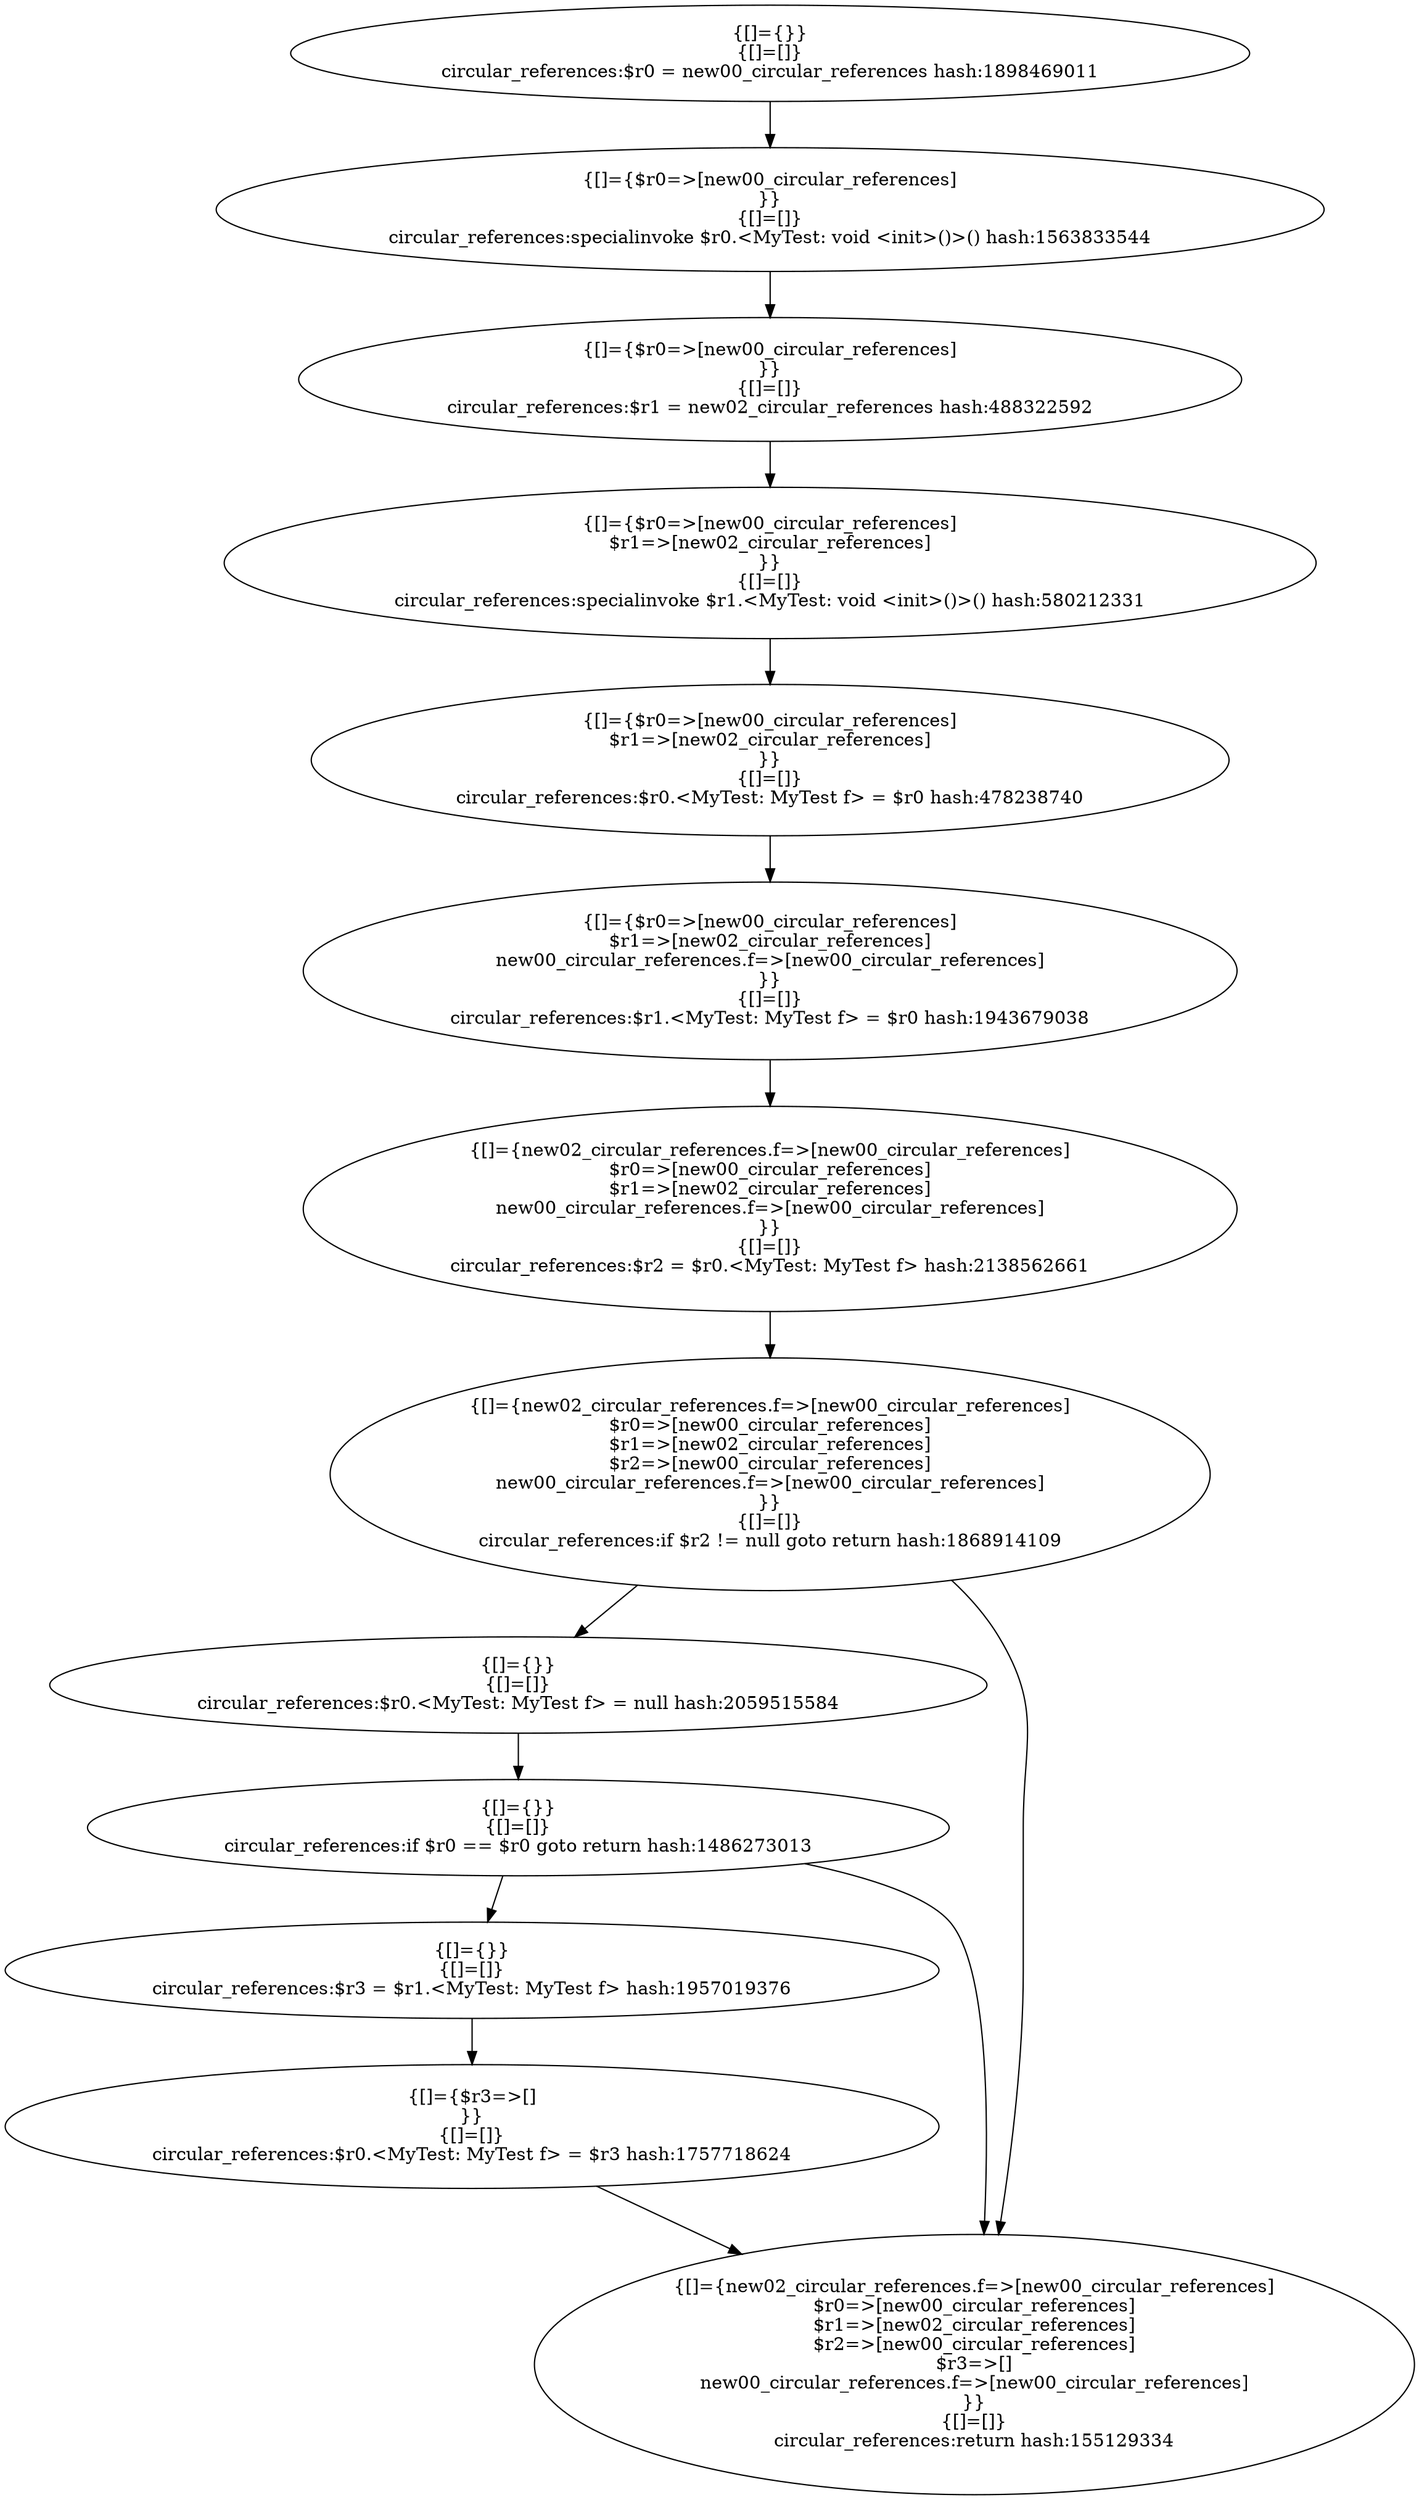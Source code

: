 digraph "./target2-mine/MyTest.circular_references" {
    "{[]={}}
{[]=[]}
circular_references:$r0 = new00_circular_references hash:1898469011";
    "{[]={$r0=>[new00_circular_references]
}}
{[]=[]}
circular_references:specialinvoke $r0.<MyTest: void <init>()>() hash:1563833544";
    "{[]={$r0=>[new00_circular_references]
}}
{[]=[]}
circular_references:$r1 = new02_circular_references hash:488322592";
    "{[]={$r0=>[new00_circular_references]
$r1=>[new02_circular_references]
}}
{[]=[]}
circular_references:specialinvoke $r1.<MyTest: void <init>()>() hash:580212331";
    "{[]={$r0=>[new00_circular_references]
$r1=>[new02_circular_references]
}}
{[]=[]}
circular_references:$r0.<MyTest: MyTest f> = $r0 hash:478238740";
    "{[]={$r0=>[new00_circular_references]
$r1=>[new02_circular_references]
new00_circular_references.f=>[new00_circular_references]
}}
{[]=[]}
circular_references:$r1.<MyTest: MyTest f> = $r0 hash:1943679038";
    "{[]={new02_circular_references.f=>[new00_circular_references]
$r0=>[new00_circular_references]
$r1=>[new02_circular_references]
new00_circular_references.f=>[new00_circular_references]
}}
{[]=[]}
circular_references:$r2 = $r0.<MyTest: MyTest f> hash:2138562661";
    "{[]={new02_circular_references.f=>[new00_circular_references]
$r0=>[new00_circular_references]
$r1=>[new02_circular_references]
$r2=>[new00_circular_references]
new00_circular_references.f=>[new00_circular_references]
}}
{[]=[]}
circular_references:if $r2 != null goto return hash:1868914109";
    "{[]={}}
{[]=[]}
circular_references:$r0.<MyTest: MyTest f> = null hash:2059515584";
    "{[]={}}
{[]=[]}
circular_references:if $r0 == $r0 goto return hash:1486273013";
    "{[]={}}
{[]=[]}
circular_references:$r3 = $r1.<MyTest: MyTest f> hash:1957019376";
    "{[]={$r3=>[]
}}
{[]=[]}
circular_references:$r0.<MyTest: MyTest f> = $r3 hash:1757718624";
    "{[]={new02_circular_references.f=>[new00_circular_references]
$r0=>[new00_circular_references]
$r1=>[new02_circular_references]
$r2=>[new00_circular_references]
$r3=>[]
new00_circular_references.f=>[new00_circular_references]
}}
{[]=[]}
circular_references:return hash:155129334";
    "{[]={}}
{[]=[]}
circular_references:$r0 = new00_circular_references hash:1898469011"->"{[]={$r0=>[new00_circular_references]
}}
{[]=[]}
circular_references:specialinvoke $r0.<MyTest: void <init>()>() hash:1563833544";
    "{[]={$r0=>[new00_circular_references]
}}
{[]=[]}
circular_references:specialinvoke $r0.<MyTest: void <init>()>() hash:1563833544"->"{[]={$r0=>[new00_circular_references]
}}
{[]=[]}
circular_references:$r1 = new02_circular_references hash:488322592";
    "{[]={$r0=>[new00_circular_references]
}}
{[]=[]}
circular_references:$r1 = new02_circular_references hash:488322592"->"{[]={$r0=>[new00_circular_references]
$r1=>[new02_circular_references]
}}
{[]=[]}
circular_references:specialinvoke $r1.<MyTest: void <init>()>() hash:580212331";
    "{[]={$r0=>[new00_circular_references]
$r1=>[new02_circular_references]
}}
{[]=[]}
circular_references:specialinvoke $r1.<MyTest: void <init>()>() hash:580212331"->"{[]={$r0=>[new00_circular_references]
$r1=>[new02_circular_references]
}}
{[]=[]}
circular_references:$r0.<MyTest: MyTest f> = $r0 hash:478238740";
    "{[]={$r0=>[new00_circular_references]
$r1=>[new02_circular_references]
}}
{[]=[]}
circular_references:$r0.<MyTest: MyTest f> = $r0 hash:478238740"->"{[]={$r0=>[new00_circular_references]
$r1=>[new02_circular_references]
new00_circular_references.f=>[new00_circular_references]
}}
{[]=[]}
circular_references:$r1.<MyTest: MyTest f> = $r0 hash:1943679038";
    "{[]={$r0=>[new00_circular_references]
$r1=>[new02_circular_references]
new00_circular_references.f=>[new00_circular_references]
}}
{[]=[]}
circular_references:$r1.<MyTest: MyTest f> = $r0 hash:1943679038"->"{[]={new02_circular_references.f=>[new00_circular_references]
$r0=>[new00_circular_references]
$r1=>[new02_circular_references]
new00_circular_references.f=>[new00_circular_references]
}}
{[]=[]}
circular_references:$r2 = $r0.<MyTest: MyTest f> hash:2138562661";
    "{[]={new02_circular_references.f=>[new00_circular_references]
$r0=>[new00_circular_references]
$r1=>[new02_circular_references]
new00_circular_references.f=>[new00_circular_references]
}}
{[]=[]}
circular_references:$r2 = $r0.<MyTest: MyTest f> hash:2138562661"->"{[]={new02_circular_references.f=>[new00_circular_references]
$r0=>[new00_circular_references]
$r1=>[new02_circular_references]
$r2=>[new00_circular_references]
new00_circular_references.f=>[new00_circular_references]
}}
{[]=[]}
circular_references:if $r2 != null goto return hash:1868914109";
    "{[]={new02_circular_references.f=>[new00_circular_references]
$r0=>[new00_circular_references]
$r1=>[new02_circular_references]
$r2=>[new00_circular_references]
new00_circular_references.f=>[new00_circular_references]
}}
{[]=[]}
circular_references:if $r2 != null goto return hash:1868914109"->"{[]={}}
{[]=[]}
circular_references:$r0.<MyTest: MyTest f> = null hash:2059515584";
    "{[]={new02_circular_references.f=>[new00_circular_references]
$r0=>[new00_circular_references]
$r1=>[new02_circular_references]
$r2=>[new00_circular_references]
new00_circular_references.f=>[new00_circular_references]
}}
{[]=[]}
circular_references:if $r2 != null goto return hash:1868914109"->"{[]={new02_circular_references.f=>[new00_circular_references]
$r0=>[new00_circular_references]
$r1=>[new02_circular_references]
$r2=>[new00_circular_references]
$r3=>[]
new00_circular_references.f=>[new00_circular_references]
}}
{[]=[]}
circular_references:return hash:155129334";
    "{[]={}}
{[]=[]}
circular_references:$r0.<MyTest: MyTest f> = null hash:2059515584"->"{[]={}}
{[]=[]}
circular_references:if $r0 == $r0 goto return hash:1486273013";
    "{[]={}}
{[]=[]}
circular_references:if $r0 == $r0 goto return hash:1486273013"->"{[]={}}
{[]=[]}
circular_references:$r3 = $r1.<MyTest: MyTest f> hash:1957019376";
    "{[]={}}
{[]=[]}
circular_references:if $r0 == $r0 goto return hash:1486273013"->"{[]={new02_circular_references.f=>[new00_circular_references]
$r0=>[new00_circular_references]
$r1=>[new02_circular_references]
$r2=>[new00_circular_references]
$r3=>[]
new00_circular_references.f=>[new00_circular_references]
}}
{[]=[]}
circular_references:return hash:155129334";
    "{[]={}}
{[]=[]}
circular_references:$r3 = $r1.<MyTest: MyTest f> hash:1957019376"->"{[]={$r3=>[]
}}
{[]=[]}
circular_references:$r0.<MyTest: MyTest f> = $r3 hash:1757718624";
    "{[]={$r3=>[]
}}
{[]=[]}
circular_references:$r0.<MyTest: MyTest f> = $r3 hash:1757718624"->"{[]={new02_circular_references.f=>[new00_circular_references]
$r0=>[new00_circular_references]
$r1=>[new02_circular_references]
$r2=>[new00_circular_references]
$r3=>[]
new00_circular_references.f=>[new00_circular_references]
}}
{[]=[]}
circular_references:return hash:155129334";
}
